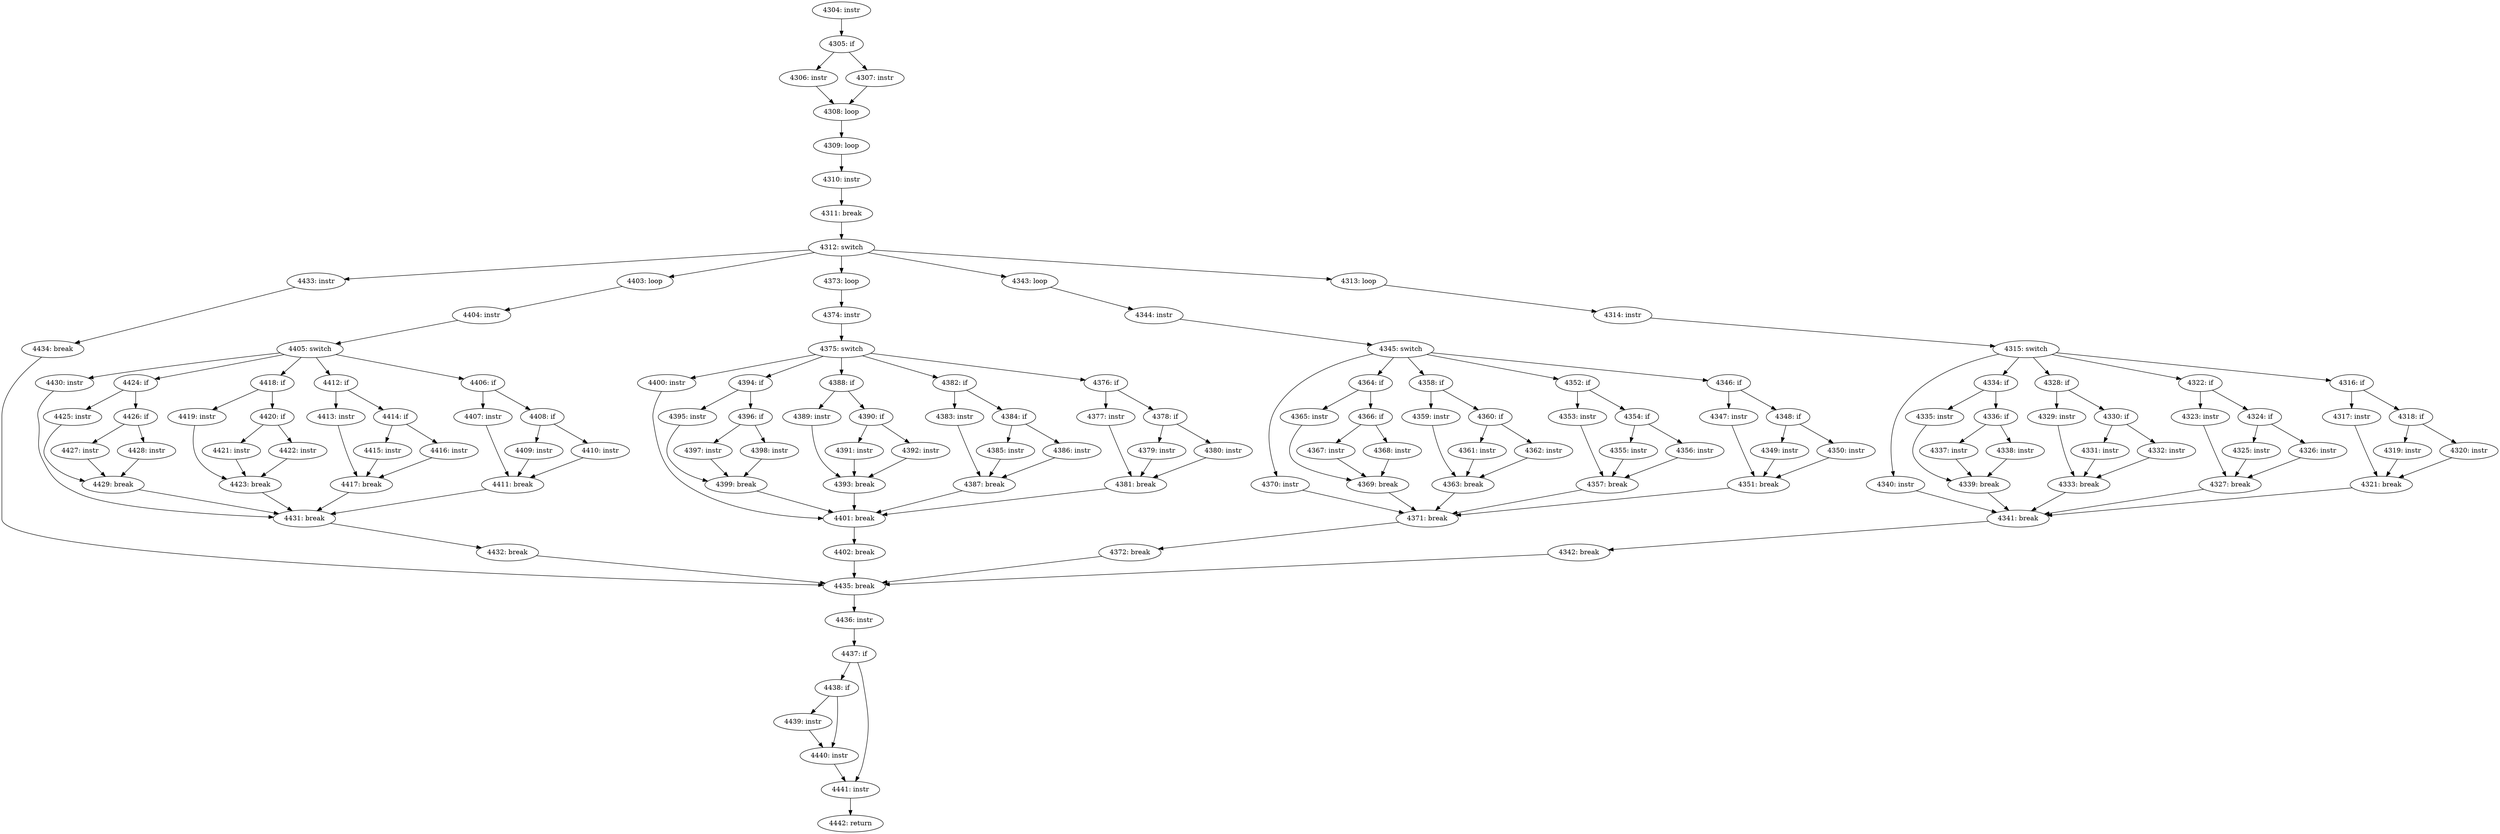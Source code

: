 digraph CFG_tcp_enter_recovery {
4304 [label="4304: instr"]
	4304 -> 4305
4305 [label="4305: if"]
	4305 -> 4306
	4305 -> 4307
4306 [label="4306: instr"]
	4306 -> 4308
4307 [label="4307: instr"]
	4307 -> 4308
4308 [label="4308: loop"]
	4308 -> 4309
4309 [label="4309: loop"]
	4309 -> 4310
4310 [label="4310: instr"]
	4310 -> 4311
4311 [label="4311: break"]
	4311 -> 4312
4312 [label="4312: switch"]
	4312 -> 4433
	4312 -> 4403
	4312 -> 4373
	4312 -> 4343
	4312 -> 4313
4313 [label="4313: loop"]
	4313 -> 4314
4314 [label="4314: instr"]
	4314 -> 4315
4315 [label="4315: switch"]
	4315 -> 4340
	4315 -> 4334
	4315 -> 4328
	4315 -> 4322
	4315 -> 4316
4316 [label="4316: if"]
	4316 -> 4317
	4316 -> 4318
4317 [label="4317: instr"]
	4317 -> 4321
4318 [label="4318: if"]
	4318 -> 4319
	4318 -> 4320
4319 [label="4319: instr"]
	4319 -> 4321
4320 [label="4320: instr"]
	4320 -> 4321
4321 [label="4321: break"]
	4321 -> 4341
4322 [label="4322: if"]
	4322 -> 4323
	4322 -> 4324
4323 [label="4323: instr"]
	4323 -> 4327
4324 [label="4324: if"]
	4324 -> 4325
	4324 -> 4326
4325 [label="4325: instr"]
	4325 -> 4327
4326 [label="4326: instr"]
	4326 -> 4327
4327 [label="4327: break"]
	4327 -> 4341
4328 [label="4328: if"]
	4328 -> 4329
	4328 -> 4330
4329 [label="4329: instr"]
	4329 -> 4333
4330 [label="4330: if"]
	4330 -> 4331
	4330 -> 4332
4331 [label="4331: instr"]
	4331 -> 4333
4332 [label="4332: instr"]
	4332 -> 4333
4333 [label="4333: break"]
	4333 -> 4341
4334 [label="4334: if"]
	4334 -> 4335
	4334 -> 4336
4335 [label="4335: instr"]
	4335 -> 4339
4336 [label="4336: if"]
	4336 -> 4337
	4336 -> 4338
4337 [label="4337: instr"]
	4337 -> 4339
4338 [label="4338: instr"]
	4338 -> 4339
4339 [label="4339: break"]
	4339 -> 4341
4340 [label="4340: instr"]
	4340 -> 4341
4341 [label="4341: break"]
	4341 -> 4342
4342 [label="4342: break"]
	4342 -> 4435
4343 [label="4343: loop"]
	4343 -> 4344
4344 [label="4344: instr"]
	4344 -> 4345
4345 [label="4345: switch"]
	4345 -> 4370
	4345 -> 4364
	4345 -> 4358
	4345 -> 4352
	4345 -> 4346
4346 [label="4346: if"]
	4346 -> 4347
	4346 -> 4348
4347 [label="4347: instr"]
	4347 -> 4351
4348 [label="4348: if"]
	4348 -> 4349
	4348 -> 4350
4349 [label="4349: instr"]
	4349 -> 4351
4350 [label="4350: instr"]
	4350 -> 4351
4351 [label="4351: break"]
	4351 -> 4371
4352 [label="4352: if"]
	4352 -> 4353
	4352 -> 4354
4353 [label="4353: instr"]
	4353 -> 4357
4354 [label="4354: if"]
	4354 -> 4355
	4354 -> 4356
4355 [label="4355: instr"]
	4355 -> 4357
4356 [label="4356: instr"]
	4356 -> 4357
4357 [label="4357: break"]
	4357 -> 4371
4358 [label="4358: if"]
	4358 -> 4359
	4358 -> 4360
4359 [label="4359: instr"]
	4359 -> 4363
4360 [label="4360: if"]
	4360 -> 4361
	4360 -> 4362
4361 [label="4361: instr"]
	4361 -> 4363
4362 [label="4362: instr"]
	4362 -> 4363
4363 [label="4363: break"]
	4363 -> 4371
4364 [label="4364: if"]
	4364 -> 4365
	4364 -> 4366
4365 [label="4365: instr"]
	4365 -> 4369
4366 [label="4366: if"]
	4366 -> 4367
	4366 -> 4368
4367 [label="4367: instr"]
	4367 -> 4369
4368 [label="4368: instr"]
	4368 -> 4369
4369 [label="4369: break"]
	4369 -> 4371
4370 [label="4370: instr"]
	4370 -> 4371
4371 [label="4371: break"]
	4371 -> 4372
4372 [label="4372: break"]
	4372 -> 4435
4373 [label="4373: loop"]
	4373 -> 4374
4374 [label="4374: instr"]
	4374 -> 4375
4375 [label="4375: switch"]
	4375 -> 4400
	4375 -> 4394
	4375 -> 4388
	4375 -> 4382
	4375 -> 4376
4376 [label="4376: if"]
	4376 -> 4377
	4376 -> 4378
4377 [label="4377: instr"]
	4377 -> 4381
4378 [label="4378: if"]
	4378 -> 4379
	4378 -> 4380
4379 [label="4379: instr"]
	4379 -> 4381
4380 [label="4380: instr"]
	4380 -> 4381
4381 [label="4381: break"]
	4381 -> 4401
4382 [label="4382: if"]
	4382 -> 4383
	4382 -> 4384
4383 [label="4383: instr"]
	4383 -> 4387
4384 [label="4384: if"]
	4384 -> 4385
	4384 -> 4386
4385 [label="4385: instr"]
	4385 -> 4387
4386 [label="4386: instr"]
	4386 -> 4387
4387 [label="4387: break"]
	4387 -> 4401
4388 [label="4388: if"]
	4388 -> 4389
	4388 -> 4390
4389 [label="4389: instr"]
	4389 -> 4393
4390 [label="4390: if"]
	4390 -> 4391
	4390 -> 4392
4391 [label="4391: instr"]
	4391 -> 4393
4392 [label="4392: instr"]
	4392 -> 4393
4393 [label="4393: break"]
	4393 -> 4401
4394 [label="4394: if"]
	4394 -> 4395
	4394 -> 4396
4395 [label="4395: instr"]
	4395 -> 4399
4396 [label="4396: if"]
	4396 -> 4397
	4396 -> 4398
4397 [label="4397: instr"]
	4397 -> 4399
4398 [label="4398: instr"]
	4398 -> 4399
4399 [label="4399: break"]
	4399 -> 4401
4400 [label="4400: instr"]
	4400 -> 4401
4401 [label="4401: break"]
	4401 -> 4402
4402 [label="4402: break"]
	4402 -> 4435
4403 [label="4403: loop"]
	4403 -> 4404
4404 [label="4404: instr"]
	4404 -> 4405
4405 [label="4405: switch"]
	4405 -> 4430
	4405 -> 4424
	4405 -> 4418
	4405 -> 4412
	4405 -> 4406
4406 [label="4406: if"]
	4406 -> 4407
	4406 -> 4408
4407 [label="4407: instr"]
	4407 -> 4411
4408 [label="4408: if"]
	4408 -> 4409
	4408 -> 4410
4409 [label="4409: instr"]
	4409 -> 4411
4410 [label="4410: instr"]
	4410 -> 4411
4411 [label="4411: break"]
	4411 -> 4431
4412 [label="4412: if"]
	4412 -> 4413
	4412 -> 4414
4413 [label="4413: instr"]
	4413 -> 4417
4414 [label="4414: if"]
	4414 -> 4415
	4414 -> 4416
4415 [label="4415: instr"]
	4415 -> 4417
4416 [label="4416: instr"]
	4416 -> 4417
4417 [label="4417: break"]
	4417 -> 4431
4418 [label="4418: if"]
	4418 -> 4419
	4418 -> 4420
4419 [label="4419: instr"]
	4419 -> 4423
4420 [label="4420: if"]
	4420 -> 4421
	4420 -> 4422
4421 [label="4421: instr"]
	4421 -> 4423
4422 [label="4422: instr"]
	4422 -> 4423
4423 [label="4423: break"]
	4423 -> 4431
4424 [label="4424: if"]
	4424 -> 4425
	4424 -> 4426
4425 [label="4425: instr"]
	4425 -> 4429
4426 [label="4426: if"]
	4426 -> 4427
	4426 -> 4428
4427 [label="4427: instr"]
	4427 -> 4429
4428 [label="4428: instr"]
	4428 -> 4429
4429 [label="4429: break"]
	4429 -> 4431
4430 [label="4430: instr"]
	4430 -> 4431
4431 [label="4431: break"]
	4431 -> 4432
4432 [label="4432: break"]
	4432 -> 4435
4433 [label="4433: instr"]
	4433 -> 4434
4434 [label="4434: break"]
	4434 -> 4435
4435 [label="4435: break"]
	4435 -> 4436
4436 [label="4436: instr"]
	4436 -> 4437
4437 [label="4437: if"]
	4437 -> 4438
	4437 -> 4441
4438 [label="4438: if"]
	4438 -> 4439
	4438 -> 4440
4439 [label="4439: instr"]
	4439 -> 4440
4440 [label="4440: instr"]
	4440 -> 4441
4441 [label="4441: instr"]
	4441 -> 4442
4442 [label="4442: return"]
	
}
